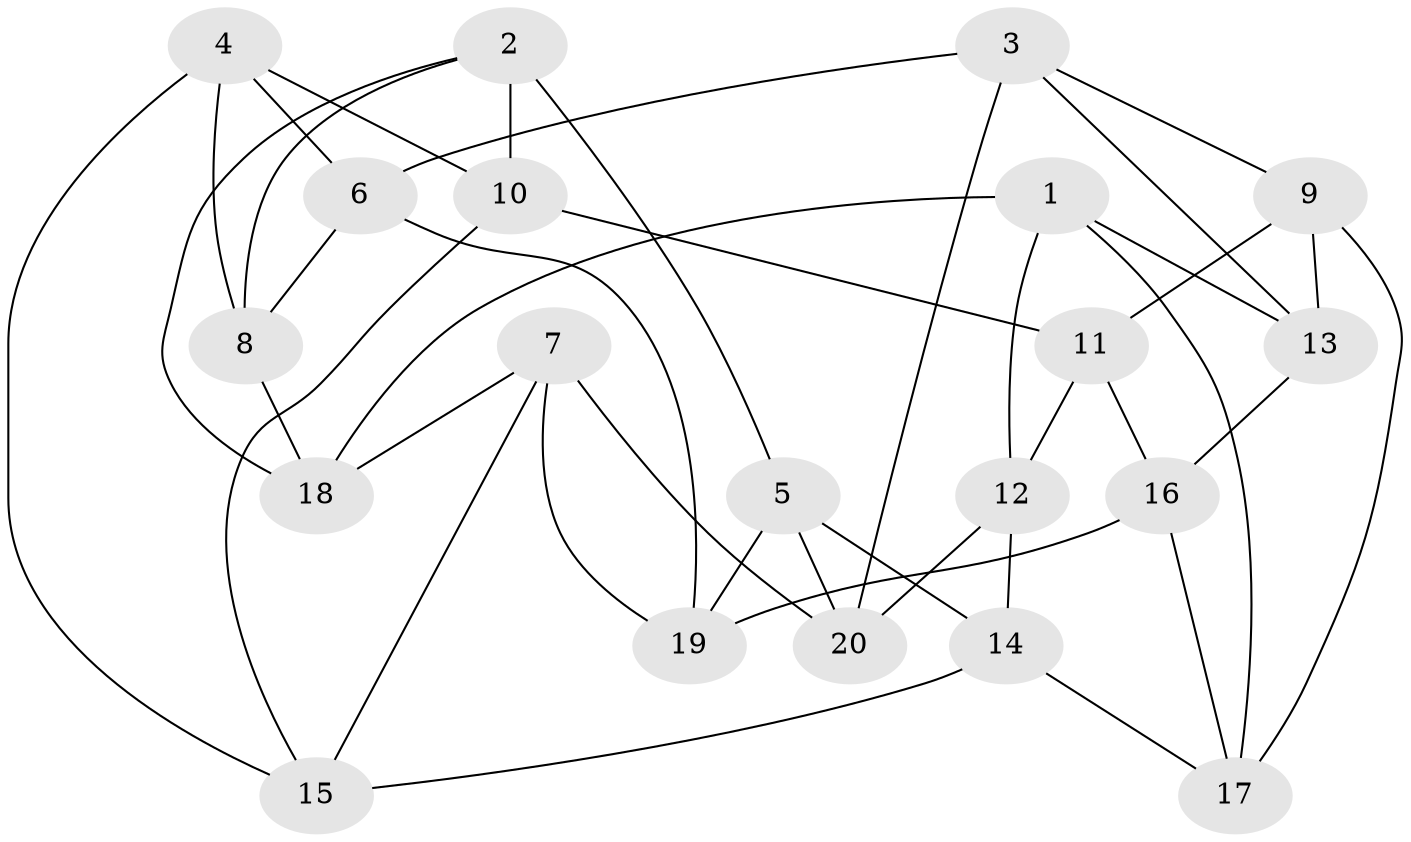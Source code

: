// Generated by graph-tools (version 1.1) at 2025/46/02/15/25 05:46:28]
// undirected, 20 vertices, 40 edges
graph export_dot {
graph [start="1"]
  node [color=gray90,style=filled];
  1;
  2;
  3;
  4;
  5;
  6;
  7;
  8;
  9;
  10;
  11;
  12;
  13;
  14;
  15;
  16;
  17;
  18;
  19;
  20;
  1 -- 12;
  1 -- 18;
  1 -- 13;
  1 -- 17;
  2 -- 18;
  2 -- 8;
  2 -- 5;
  2 -- 10;
  3 -- 6;
  3 -- 20;
  3 -- 13;
  3 -- 9;
  4 -- 15;
  4 -- 10;
  4 -- 8;
  4 -- 6;
  5 -- 14;
  5 -- 20;
  5 -- 19;
  6 -- 8;
  6 -- 19;
  7 -- 15;
  7 -- 18;
  7 -- 19;
  7 -- 20;
  8 -- 18;
  9 -- 13;
  9 -- 17;
  9 -- 11;
  10 -- 11;
  10 -- 15;
  11 -- 12;
  11 -- 16;
  12 -- 14;
  12 -- 20;
  13 -- 16;
  14 -- 15;
  14 -- 17;
  16 -- 17;
  16 -- 19;
}
